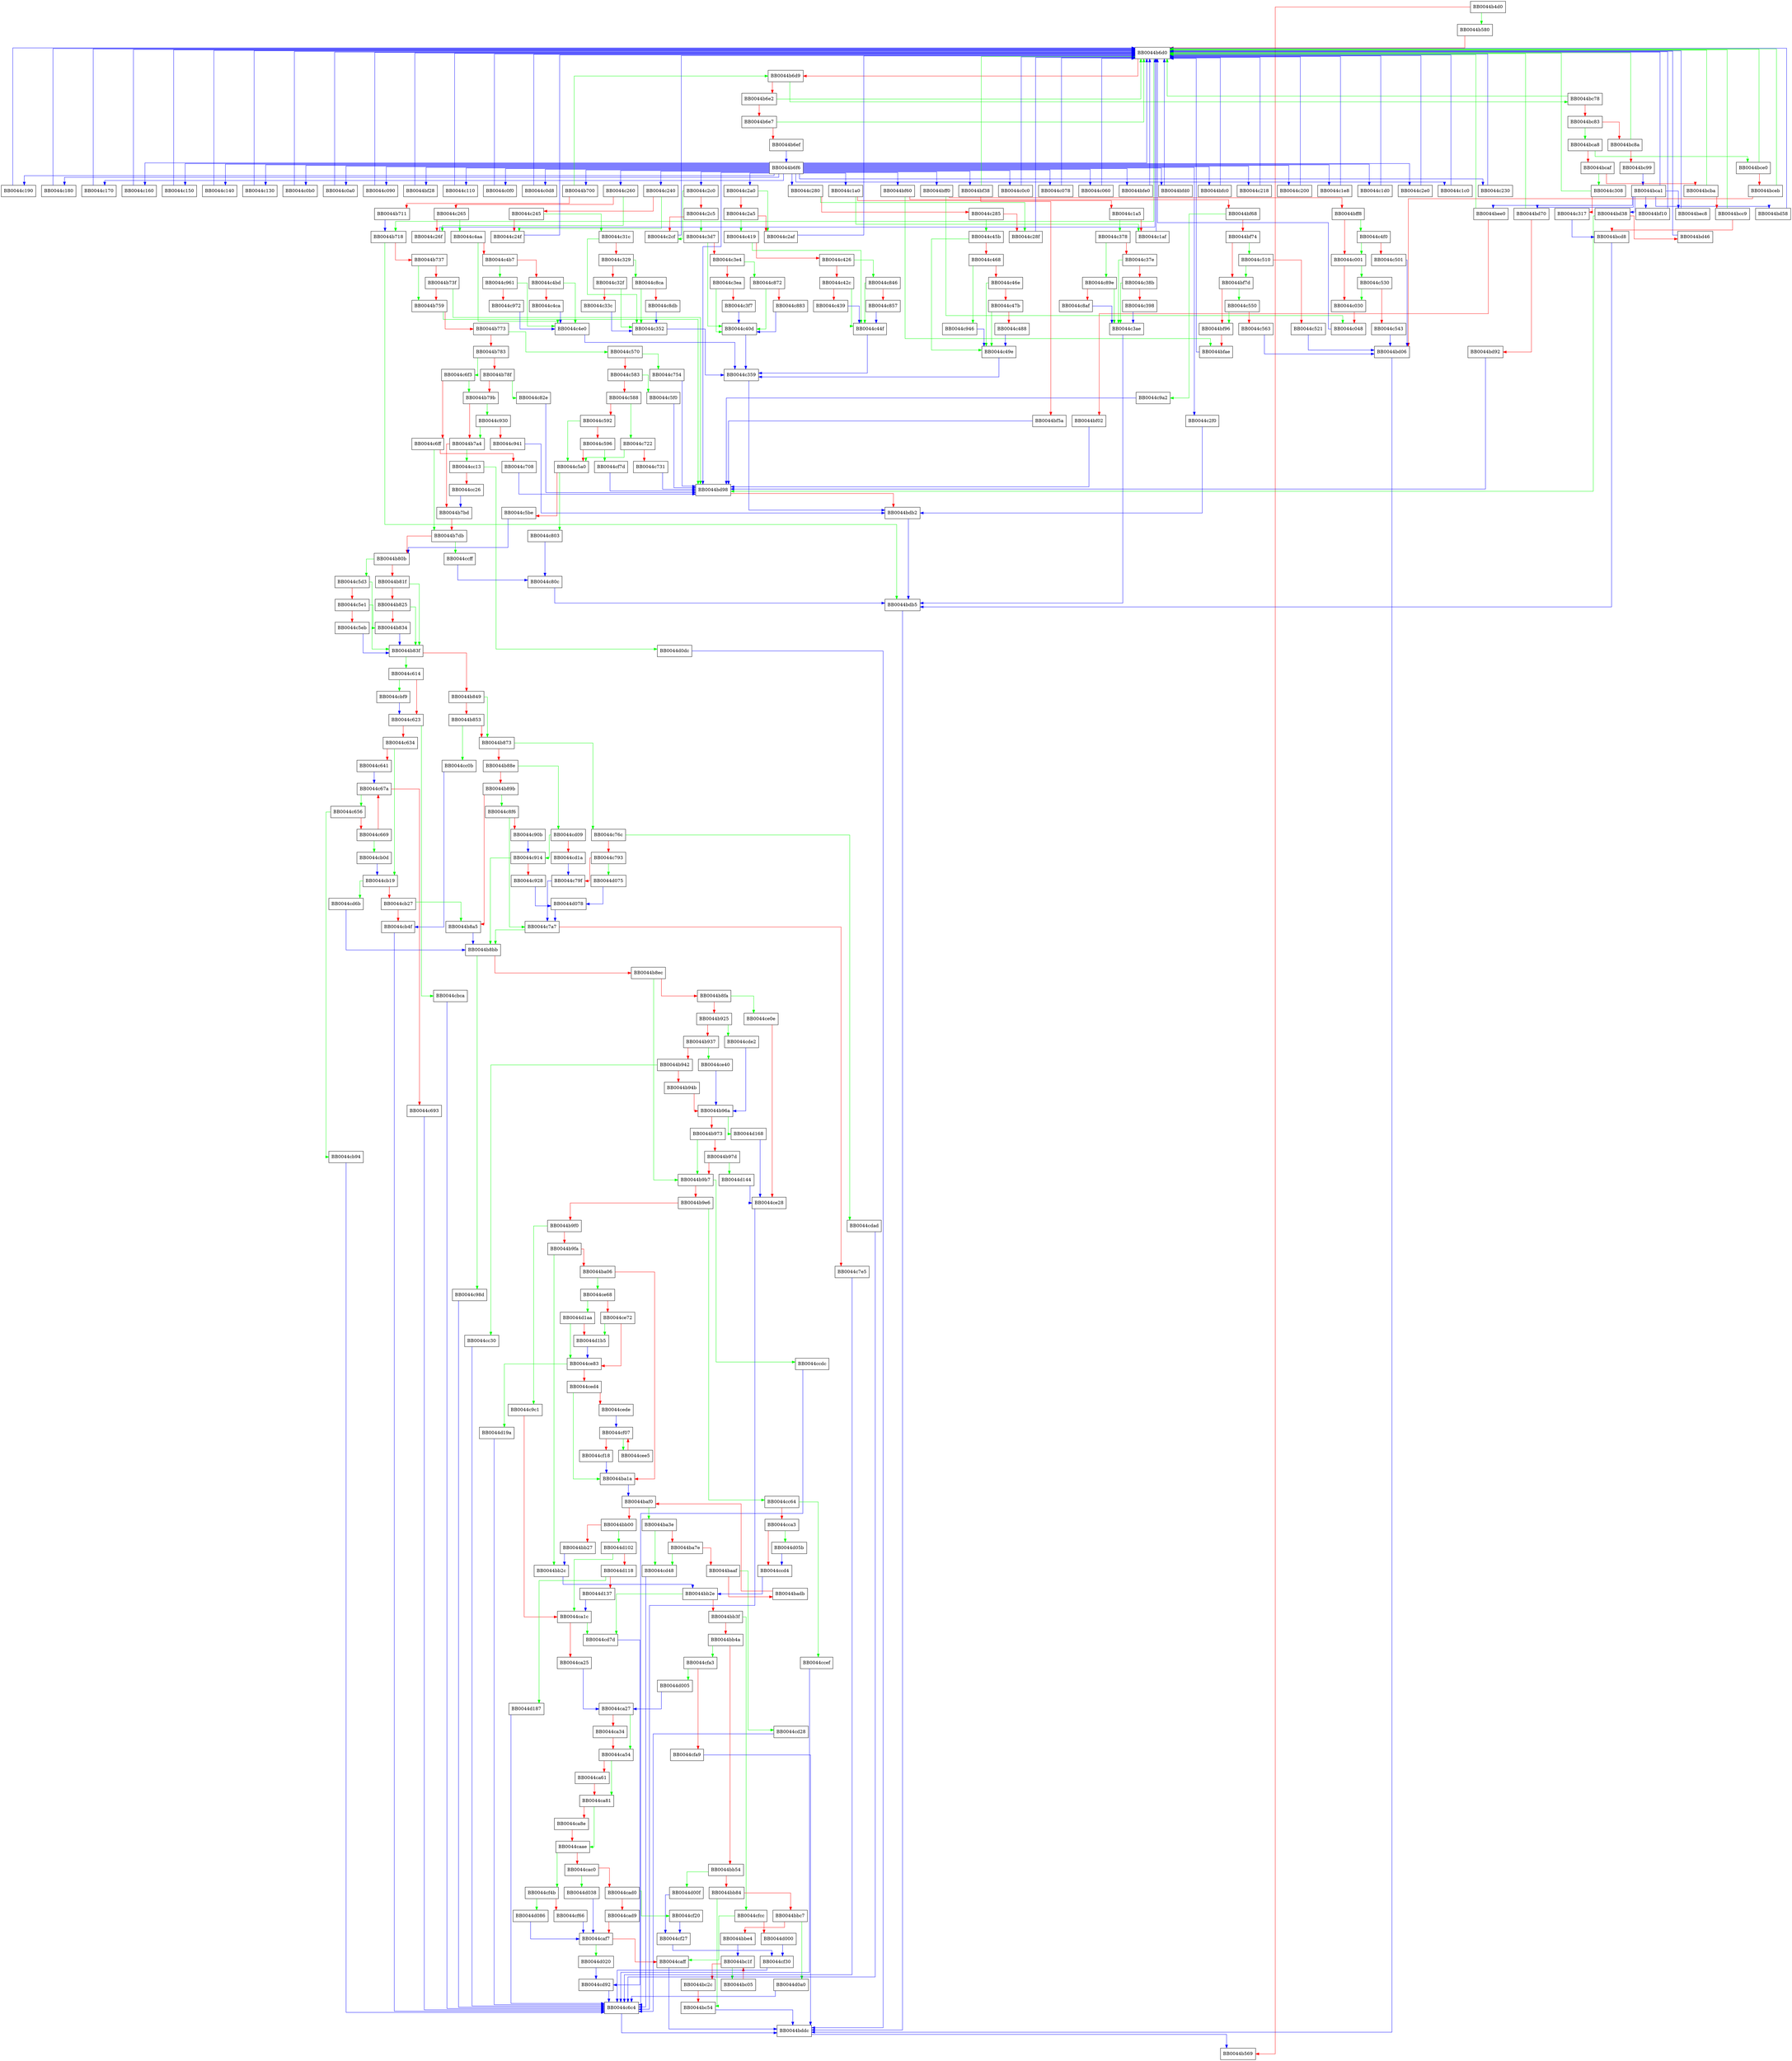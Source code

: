 digraph smime_main {
  node [shape="box"];
  graph [splines=ortho];
  BB0044b4d0 -> BB0044b580 [color="green"];
  BB0044b4d0 -> BB0044b569 [color="red"];
  BB0044b580 -> BB0044b6d0 [color="red"];
  BB0044b6d0 -> BB0044b718 [color="green"];
  BB0044b6d0 -> BB0044b6d9 [color="red"];
  BB0044b6d9 -> BB0044bc78 [color="green"];
  BB0044b6d9 -> BB0044b6e2 [color="red"];
  BB0044b6e2 -> BB0044b6d0 [color="green"];
  BB0044b6e2 -> BB0044b6e7 [color="red"];
  BB0044b6e7 -> BB0044b6d0 [color="green"];
  BB0044b6e7 -> BB0044b6ef [color="red"];
  BB0044b6ef -> BB0044b6f6 [color="blue"];
  BB0044b6f6 -> BB0044bd98 [color="blue"];
  BB0044b6f6 -> BB0044b6d0 [color="blue"];
  BB0044b6f6 -> BB0044c2f0 [color="blue"];
  BB0044b6f6 -> BB0044c2c0 [color="blue"];
  BB0044b6f6 -> BB0044c2a0 [color="blue"];
  BB0044b6f6 -> BB0044c280 [color="blue"];
  BB0044b6f6 -> BB0044c260 [color="blue"];
  BB0044b6f6 -> BB0044c240 [color="blue"];
  BB0044b6f6 -> BB0044c1a0 [color="blue"];
  BB0044b6f6 -> BB0044c190 [color="blue"];
  BB0044b6f6 -> BB0044c180 [color="blue"];
  BB0044b6f6 -> BB0044c170 [color="blue"];
  BB0044b6f6 -> BB0044c160 [color="blue"];
  BB0044b6f6 -> BB0044c150 [color="blue"];
  BB0044b6f6 -> BB0044c140 [color="blue"];
  BB0044b6f6 -> BB0044c130 [color="blue"];
  BB0044b6f6 -> BB0044c0b0 [color="blue"];
  BB0044b6f6 -> BB0044c0a0 [color="blue"];
  BB0044b6f6 -> BB0044c090 [color="blue"];
  BB0044b6f6 -> BB0044b700 [color="blue"];
  BB0044b6f6 -> BB0044bf28 [color="blue"];
  BB0044b6f6 -> BB0044c110 [color="blue"];
  BB0044b6f6 -> BB0044c0f0 [color="blue"];
  BB0044b6f6 -> BB0044c0d8 [color="blue"];
  BB0044b6f6 -> BB0044c0c0 [color="blue"];
  BB0044b6f6 -> BB0044c078 [color="blue"];
  BB0044b6f6 -> BB0044c060 [color="blue"];
  BB0044b6f6 -> BB0044bff0 [color="blue"];
  BB0044b6f6 -> BB0044bfe0 [color="blue"];
  BB0044b6f6 -> BB0044bfd0 [color="blue"];
  BB0044b6f6 -> BB0044bfc0 [color="blue"];
  BB0044b6f6 -> BB0044bf60 [color="blue"];
  BB0044b6f6 -> BB0044bf38 [color="blue"];
  BB0044b6f6 -> BB0044c218 [color="blue"];
  BB0044b6f6 -> BB0044c200 [color="blue"];
  BB0044b6f6 -> BB0044c1e8 [color="blue"];
  BB0044b6f6 -> BB0044c1d0 [color="blue"];
  BB0044b6f6 -> BB0044c2e0 [color="blue"];
  BB0044b6f6 -> BB0044c1c0 [color="blue"];
  BB0044b6f6 -> BB0044c230 [color="blue"];
  BB0044b700 -> BB0044b6d9 [color="green"];
  BB0044b700 -> BB0044b711 [color="red"];
  BB0044b711 -> BB0044b718 [color="blue"];
  BB0044b718 -> BB0044bdb5 [color="green"];
  BB0044b718 -> BB0044b737 [color="red"];
  BB0044b737 -> BB0044b759 [color="green"];
  BB0044b737 -> BB0044b73f [color="red"];
  BB0044b73f -> BB0044bd98 [color="green"];
  BB0044b73f -> BB0044b759 [color="red"];
  BB0044b759 -> BB0044bd98 [color="green"];
  BB0044b759 -> BB0044b773 [color="red"];
  BB0044b773 -> BB0044c570 [color="green"];
  BB0044b773 -> BB0044b783 [color="red"];
  BB0044b783 -> BB0044c6f3 [color="green"];
  BB0044b783 -> BB0044b78f [color="red"];
  BB0044b78f -> BB0044c82e [color="green"];
  BB0044b78f -> BB0044b79b [color="red"];
  BB0044b79b -> BB0044c930 [color="green"];
  BB0044b79b -> BB0044b7a4 [color="red"];
  BB0044b7a4 -> BB0044cc13 [color="green"];
  BB0044b7a4 -> BB0044b7bd [color="red"];
  BB0044b7bd -> BB0044b7db [color="red"];
  BB0044b7db -> BB0044ccff [color="green"];
  BB0044b7db -> BB0044b80b [color="red"];
  BB0044b80b -> BB0044c5d3 [color="green"];
  BB0044b80b -> BB0044b81f [color="red"];
  BB0044b81f -> BB0044b83f [color="green"];
  BB0044b81f -> BB0044b825 [color="red"];
  BB0044b825 -> BB0044b83f [color="green"];
  BB0044b825 -> BB0044b834 [color="red"];
  BB0044b834 -> BB0044b83f [color="blue"];
  BB0044b83f -> BB0044c614 [color="green"];
  BB0044b83f -> BB0044b849 [color="red"];
  BB0044b849 -> BB0044b873 [color="green"];
  BB0044b849 -> BB0044b853 [color="red"];
  BB0044b853 -> BB0044cc0b [color="green"];
  BB0044b853 -> BB0044b873 [color="red"];
  BB0044b873 -> BB0044c76c [color="green"];
  BB0044b873 -> BB0044b88e [color="red"];
  BB0044b88e -> BB0044cd09 [color="green"];
  BB0044b88e -> BB0044b89b [color="red"];
  BB0044b89b -> BB0044c8f6 [color="green"];
  BB0044b89b -> BB0044b8a5 [color="red"];
  BB0044b8a5 -> BB0044b8bb [color="blue"];
  BB0044b8bb -> BB0044c98d [color="green"];
  BB0044b8bb -> BB0044b8ec [color="red"];
  BB0044b8ec -> BB0044b9b7 [color="green"];
  BB0044b8ec -> BB0044b8fa [color="red"];
  BB0044b8fa -> BB0044ce0e [color="green"];
  BB0044b8fa -> BB0044b925 [color="red"];
  BB0044b925 -> BB0044cde2 [color="green"];
  BB0044b925 -> BB0044b937 [color="red"];
  BB0044b937 -> BB0044ce40 [color="green"];
  BB0044b937 -> BB0044b942 [color="red"];
  BB0044b942 -> BB0044cc30 [color="green"];
  BB0044b942 -> BB0044b94b [color="red"];
  BB0044b94b -> BB0044b96a [color="red"];
  BB0044b96a -> BB0044d168 [color="green"];
  BB0044b96a -> BB0044b973 [color="red"];
  BB0044b973 -> BB0044b9b7 [color="green"];
  BB0044b973 -> BB0044b97d [color="red"];
  BB0044b97d -> BB0044d144 [color="green"];
  BB0044b97d -> BB0044b9b7 [color="red"];
  BB0044b9b7 -> BB0044ccdc [color="green"];
  BB0044b9b7 -> BB0044b9e6 [color="red"];
  BB0044b9e6 -> BB0044cc64 [color="green"];
  BB0044b9e6 -> BB0044b9f0 [color="red"];
  BB0044b9f0 -> BB0044c9c1 [color="green"];
  BB0044b9f0 -> BB0044b9fa [color="red"];
  BB0044b9fa -> BB0044bb2c [color="green"];
  BB0044b9fa -> BB0044ba06 [color="red"];
  BB0044ba06 -> BB0044ce68 [color="green"];
  BB0044ba06 -> BB0044ba1a [color="red"];
  BB0044ba1a -> BB0044baf0 [color="blue"];
  BB0044ba3e -> BB0044cd48 [color="green"];
  BB0044ba3e -> BB0044ba7e [color="red"];
  BB0044ba7e -> BB0044cd48 [color="green"];
  BB0044ba7e -> BB0044baaf [color="red"];
  BB0044baaf -> BB0044cd28 [color="green"];
  BB0044baaf -> BB0044badb [color="red"];
  BB0044badb -> BB0044baf0 [color="red"];
  BB0044baf0 -> BB0044ba3e [color="green"];
  BB0044baf0 -> BB0044bb00 [color="red"];
  BB0044bb00 -> BB0044d102 [color="green"];
  BB0044bb00 -> BB0044bb27 [color="red"];
  BB0044bb27 -> BB0044bb2c [color="blue"];
  BB0044bb2c -> BB0044bb2e [color="blue"];
  BB0044bb2e -> BB0044cd7d [color="green"];
  BB0044bb2e -> BB0044bb3f [color="red"];
  BB0044bb3f -> BB0044cfcc [color="green"];
  BB0044bb3f -> BB0044bb4a [color="red"];
  BB0044bb4a -> BB0044cfa3 [color="green"];
  BB0044bb4a -> BB0044bb54 [color="red"];
  BB0044bb54 -> BB0044d00f [color="green"];
  BB0044bb54 -> BB0044bb84 [color="red"];
  BB0044bb84 -> BB0044bc54 [color="green"];
  BB0044bb84 -> BB0044bbc7 [color="red"];
  BB0044bbc7 -> BB0044d0a0 [color="green"];
  BB0044bbc7 -> BB0044bbe4 [color="red"];
  BB0044bbe4 -> BB0044bc1f [color="blue"];
  BB0044bc05 -> BB0044bc1f [color="red"];
  BB0044bc1f -> BB0044bc05 [color="green"];
  BB0044bc1f -> BB0044bc2c [color="red"];
  BB0044bc2c -> BB0044bc54 [color="red"];
  BB0044bc54 -> BB0044bddc [color="blue"];
  BB0044bc78 -> BB0044b6d0 [color="green"];
  BB0044bc78 -> BB0044bc83 [color="red"];
  BB0044bc83 -> BB0044bca8 [color="green"];
  BB0044bc83 -> BB0044bc8a [color="red"];
  BB0044bc8a -> BB0044b6d0 [color="green"];
  BB0044bc8a -> BB0044bc99 [color="red"];
  BB0044bc99 -> BB0044bca1 [color="blue"];
  BB0044bca1 -> BB0044bd38 [color="blue"];
  BB0044bca1 -> BB0044b6d0 [color="blue"];
  BB0044bca1 -> BB0044bf10 [color="blue"];
  BB0044bca1 -> BB0044bee0 [color="blue"];
  BB0044bca1 -> BB0044bec8 [color="blue"];
  BB0044bca1 -> BB0044bd70 [color="blue"];
  BB0044bca1 -> BB0044bd58 [color="blue"];
  BB0044bca8 -> BB0044bce0 [color="green"];
  BB0044bca8 -> BB0044bcaf [color="red"];
  BB0044bcaf -> BB0044c308 [color="green"];
  BB0044bcaf -> BB0044bcba [color="red"];
  BB0044bcba -> BB0044b6d0 [color="green"];
  BB0044bcba -> BB0044bcc9 [color="red"];
  BB0044bcc9 -> BB0044b6d0 [color="green"];
  BB0044bcc9 -> BB0044bcd8 [color="red"];
  BB0044bcd8 -> BB0044bdb5 [color="blue"];
  BB0044bce0 -> BB0044b6d0 [color="green"];
  BB0044bce0 -> BB0044bceb [color="red"];
  BB0044bceb -> BB0044b6d0 [color="green"];
  BB0044bceb -> BB0044bd06 [color="red"];
  BB0044bd06 -> BB0044bddc [color="blue"];
  BB0044bd38 -> BB0044bd98 [color="green"];
  BB0044bd38 -> BB0044bd46 [color="red"];
  BB0044bd46 -> BB0044b6d0 [color="blue"];
  BB0044bd58 -> BB0044b6d0 [color="blue"];
  BB0044bd70 -> BB0044b6d0 [color="green"];
  BB0044bd70 -> BB0044bd92 [color="red"];
  BB0044bd92 -> BB0044bd98 [color="blue"];
  BB0044bd98 -> BB0044bdb2 [color="red"];
  BB0044bdb2 -> BB0044bdb5 [color="blue"];
  BB0044bdb5 -> BB0044bddc [color="blue"];
  BB0044bddc -> BB0044b569 [color="blue"];
  BB0044bec8 -> BB0044b6d0 [color="blue"];
  BB0044bee0 -> BB0044b6d0 [color="green"];
  BB0044bee0 -> BB0044bf02 [color="red"];
  BB0044bf02 -> BB0044bd98 [color="blue"];
  BB0044bf10 -> BB0044b6d0 [color="blue"];
  BB0044bf28 -> BB0044b6d0 [color="blue"];
  BB0044bf38 -> BB0044b6d0 [color="green"];
  BB0044bf38 -> BB0044bf5a [color="red"];
  BB0044bf5a -> BB0044bd98 [color="blue"];
  BB0044bf60 -> BB0044bfae [color="green"];
  BB0044bf60 -> BB0044bf68 [color="red"];
  BB0044bf68 -> BB0044c9a2 [color="green"];
  BB0044bf68 -> BB0044bf74 [color="red"];
  BB0044bf74 -> BB0044c510 [color="green"];
  BB0044bf74 -> BB0044bf7d [color="red"];
  BB0044bf7d -> BB0044c550 [color="green"];
  BB0044bf7d -> BB0044bf96 [color="red"];
  BB0044bf96 -> BB0044bfae [color="red"];
  BB0044bfae -> BB0044b6d0 [color="blue"];
  BB0044bfc0 -> BB0044b6d0 [color="blue"];
  BB0044bfd0 -> BB0044b6d0 [color="blue"];
  BB0044bfe0 -> BB0044b6d0 [color="blue"];
  BB0044bff0 -> BB0044c048 [color="green"];
  BB0044bff0 -> BB0044bff8 [color="red"];
  BB0044bff8 -> BB0044c4f0 [color="green"];
  BB0044bff8 -> BB0044c001 [color="red"];
  BB0044c001 -> BB0044c530 [color="green"];
  BB0044c001 -> BB0044c030 [color="red"];
  BB0044c030 -> BB0044c048 [color="red"];
  BB0044c048 -> BB0044b6d0 [color="blue"];
  BB0044c060 -> BB0044b6d0 [color="blue"];
  BB0044c078 -> BB0044b6d0 [color="blue"];
  BB0044c090 -> BB0044b6d0 [color="blue"];
  BB0044c0a0 -> BB0044b6d0 [color="blue"];
  BB0044c0b0 -> BB0044b6d0 [color="blue"];
  BB0044c0c0 -> BB0044b6d0 [color="blue"];
  BB0044c0d8 -> BB0044b6d0 [color="blue"];
  BB0044c0f0 -> BB0044b6d0 [color="blue"];
  BB0044c110 -> BB0044b6d0 [color="blue"];
  BB0044c130 -> BB0044b6d0 [color="blue"];
  BB0044c140 -> BB0044b6d0 [color="blue"];
  BB0044c150 -> BB0044b6d0 [color="blue"];
  BB0044c160 -> BB0044b6d0 [color="blue"];
  BB0044c170 -> BB0044b6d0 [color="blue"];
  BB0044c180 -> BB0044b6d0 [color="blue"];
  BB0044c190 -> BB0044b6d0 [color="blue"];
  BB0044c1a0 -> BB0044c1af [color="green"];
  BB0044c1a0 -> BB0044c1a5 [color="red"];
  BB0044c1a5 -> BB0044c378 [color="green"];
  BB0044c1a5 -> BB0044c1af [color="red"];
  BB0044c1af -> BB0044b6d0 [color="blue"];
  BB0044c1c0 -> BB0044b6d0 [color="blue"];
  BB0044c1d0 -> BB0044b6d0 [color="blue"];
  BB0044c1e8 -> BB0044b6d0 [color="blue"];
  BB0044c200 -> BB0044b6d0 [color="blue"];
  BB0044c218 -> BB0044b6d0 [color="blue"];
  BB0044c230 -> BB0044b6d0 [color="blue"];
  BB0044c240 -> BB0044c24f [color="green"];
  BB0044c240 -> BB0044c245 [color="red"];
  BB0044c245 -> BB0044c31c [color="green"];
  BB0044c245 -> BB0044c24f [color="red"];
  BB0044c24f -> BB0044b6d0 [color="blue"];
  BB0044c260 -> BB0044c26f [color="green"];
  BB0044c260 -> BB0044c265 [color="red"];
  BB0044c265 -> BB0044c4aa [color="green"];
  BB0044c265 -> BB0044c26f [color="red"];
  BB0044c26f -> BB0044b6d0 [color="blue"];
  BB0044c280 -> BB0044c28f [color="green"];
  BB0044c280 -> BB0044c285 [color="red"];
  BB0044c285 -> BB0044c45b [color="green"];
  BB0044c285 -> BB0044c28f [color="red"];
  BB0044c28f -> BB0044b6d0 [color="blue"];
  BB0044c2a0 -> BB0044c2af [color="green"];
  BB0044c2a0 -> BB0044c2a5 [color="red"];
  BB0044c2a5 -> BB0044c419 [color="green"];
  BB0044c2a5 -> BB0044c2af [color="red"];
  BB0044c2af -> BB0044b6d0 [color="blue"];
  BB0044c2c0 -> BB0044c2cf [color="green"];
  BB0044c2c0 -> BB0044c2c5 [color="red"];
  BB0044c2c5 -> BB0044c3d7 [color="green"];
  BB0044c2c5 -> BB0044c2cf [color="red"];
  BB0044c2cf -> BB0044b6d0 [color="blue"];
  BB0044c2e0 -> BB0044b6d0 [color="blue"];
  BB0044c2f0 -> BB0044bdb2 [color="blue"];
  BB0044c308 -> BB0044b6d0 [color="green"];
  BB0044c308 -> BB0044c317 [color="red"];
  BB0044c317 -> BB0044bcd8 [color="blue"];
  BB0044c31c -> BB0044c352 [color="green"];
  BB0044c31c -> BB0044c329 [color="red"];
  BB0044c329 -> BB0044c8ca [color="green"];
  BB0044c329 -> BB0044c32f [color="red"];
  BB0044c32f -> BB0044c352 [color="green"];
  BB0044c32f -> BB0044c33c [color="red"];
  BB0044c33c -> BB0044c352 [color="blue"];
  BB0044c352 -> BB0044c359 [color="blue"];
  BB0044c359 -> BB0044bdb2 [color="blue"];
  BB0044c378 -> BB0044c89e [color="green"];
  BB0044c378 -> BB0044c37e [color="red"];
  BB0044c37e -> BB0044c3ae [color="green"];
  BB0044c37e -> BB0044c38b [color="red"];
  BB0044c38b -> BB0044c3ae [color="green"];
  BB0044c38b -> BB0044c398 [color="red"];
  BB0044c398 -> BB0044c3ae [color="blue"];
  BB0044c3ae -> BB0044bdb5 [color="blue"];
  BB0044c3d7 -> BB0044c40d [color="green"];
  BB0044c3d7 -> BB0044c3e4 [color="red"];
  BB0044c3e4 -> BB0044c872 [color="green"];
  BB0044c3e4 -> BB0044c3ea [color="red"];
  BB0044c3ea -> BB0044c40d [color="green"];
  BB0044c3ea -> BB0044c3f7 [color="red"];
  BB0044c3f7 -> BB0044c40d [color="blue"];
  BB0044c40d -> BB0044c359 [color="blue"];
  BB0044c419 -> BB0044c44f [color="green"];
  BB0044c419 -> BB0044c426 [color="red"];
  BB0044c426 -> BB0044c846 [color="green"];
  BB0044c426 -> BB0044c42c [color="red"];
  BB0044c42c -> BB0044c44f [color="green"];
  BB0044c42c -> BB0044c439 [color="red"];
  BB0044c439 -> BB0044c44f [color="blue"];
  BB0044c44f -> BB0044c359 [color="blue"];
  BB0044c45b -> BB0044c49e [color="green"];
  BB0044c45b -> BB0044c468 [color="red"];
  BB0044c468 -> BB0044c946 [color="green"];
  BB0044c468 -> BB0044c46e [color="red"];
  BB0044c46e -> BB0044c49e [color="green"];
  BB0044c46e -> BB0044c47b [color="red"];
  BB0044c47b -> BB0044c49e [color="green"];
  BB0044c47b -> BB0044c488 [color="red"];
  BB0044c488 -> BB0044c49e [color="blue"];
  BB0044c49e -> BB0044c359 [color="blue"];
  BB0044c4aa -> BB0044c4e0 [color="green"];
  BB0044c4aa -> BB0044c4b7 [color="red"];
  BB0044c4b7 -> BB0044c961 [color="green"];
  BB0044c4b7 -> BB0044c4bd [color="red"];
  BB0044c4bd -> BB0044c4e0 [color="green"];
  BB0044c4bd -> BB0044c4ca [color="red"];
  BB0044c4ca -> BB0044c4e0 [color="blue"];
  BB0044c4e0 -> BB0044c359 [color="blue"];
  BB0044c4f0 -> BB0044c001 [color="green"];
  BB0044c4f0 -> BB0044c501 [color="red"];
  BB0044c501 -> BB0044bd06 [color="blue"];
  BB0044c510 -> BB0044bf7d [color="green"];
  BB0044c510 -> BB0044c521 [color="red"];
  BB0044c521 -> BB0044bd06 [color="blue"];
  BB0044c530 -> BB0044c030 [color="green"];
  BB0044c530 -> BB0044c543 [color="red"];
  BB0044c543 -> BB0044bd06 [color="blue"];
  BB0044c550 -> BB0044bf96 [color="green"];
  BB0044c550 -> BB0044c563 [color="red"];
  BB0044c563 -> BB0044bd06 [color="blue"];
  BB0044c570 -> BB0044c754 [color="green"];
  BB0044c570 -> BB0044c583 [color="red"];
  BB0044c583 -> BB0044c5f0 [color="green"];
  BB0044c583 -> BB0044c588 [color="red"];
  BB0044c588 -> BB0044c722 [color="green"];
  BB0044c588 -> BB0044c592 [color="red"];
  BB0044c592 -> BB0044c5a0 [color="green"];
  BB0044c592 -> BB0044c596 [color="red"];
  BB0044c596 -> BB0044cf7d [color="green"];
  BB0044c596 -> BB0044c5a0 [color="red"];
  BB0044c5a0 -> BB0044c803 [color="green"];
  BB0044c5a0 -> BB0044c5be [color="red"];
  BB0044c5be -> BB0044b80b [color="blue"];
  BB0044c5d3 -> BB0044b83f [color="green"];
  BB0044c5d3 -> BB0044c5e1 [color="red"];
  BB0044c5e1 -> BB0044b834 [color="green"];
  BB0044c5e1 -> BB0044c5eb [color="red"];
  BB0044c5eb -> BB0044b83f [color="blue"];
  BB0044c5f0 -> BB0044bd98 [color="blue"];
  BB0044c614 -> BB0044cbf9 [color="green"];
  BB0044c614 -> BB0044c623 [color="red"];
  BB0044c623 -> BB0044cbca [color="green"];
  BB0044c623 -> BB0044c634 [color="red"];
  BB0044c634 -> BB0044cb19 [color="green"];
  BB0044c634 -> BB0044c641 [color="red"];
  BB0044c641 -> BB0044c67a [color="blue"];
  BB0044c656 -> BB0044cb94 [color="green"];
  BB0044c656 -> BB0044c669 [color="red"];
  BB0044c669 -> BB0044cb0d [color="green"];
  BB0044c669 -> BB0044c67a [color="red"];
  BB0044c67a -> BB0044c656 [color="green"];
  BB0044c67a -> BB0044c693 [color="red"];
  BB0044c693 -> BB0044c6c4 [color="blue"];
  BB0044c6c4 -> BB0044bddc [color="blue"];
  BB0044c6f3 -> BB0044b79b [color="green"];
  BB0044c6f3 -> BB0044c6ff [color="red"];
  BB0044c6ff -> BB0044b7db [color="green"];
  BB0044c6ff -> BB0044c708 [color="red"];
  BB0044c708 -> BB0044bd98 [color="blue"];
  BB0044c722 -> BB0044c5a0 [color="green"];
  BB0044c722 -> BB0044c731 [color="red"];
  BB0044c731 -> BB0044bd98 [color="blue"];
  BB0044c754 -> BB0044bd98 [color="blue"];
  BB0044c76c -> BB0044cdad [color="green"];
  BB0044c76c -> BB0044c793 [color="red"];
  BB0044c793 -> BB0044d075 [color="green"];
  BB0044c793 -> BB0044c79f [color="red"];
  BB0044c79f -> BB0044c7a7 [color="blue"];
  BB0044c7a7 -> BB0044b8bb [color="green"];
  BB0044c7a7 -> BB0044c7e5 [color="red"];
  BB0044c7e5 -> BB0044c6c4 [color="blue"];
  BB0044c803 -> BB0044c80c [color="blue"];
  BB0044c80c -> BB0044bdb5 [color="blue"];
  BB0044c82e -> BB0044bd98 [color="blue"];
  BB0044c846 -> BB0044c44f [color="green"];
  BB0044c846 -> BB0044c857 [color="red"];
  BB0044c857 -> BB0044c44f [color="blue"];
  BB0044c872 -> BB0044c40d [color="green"];
  BB0044c872 -> BB0044c883 [color="red"];
  BB0044c883 -> BB0044c40d [color="blue"];
  BB0044c89e -> BB0044c3ae [color="green"];
  BB0044c89e -> BB0044c8af [color="red"];
  BB0044c8af -> BB0044c3ae [color="blue"];
  BB0044c8ca -> BB0044c352 [color="green"];
  BB0044c8ca -> BB0044c8db [color="red"];
  BB0044c8db -> BB0044c352 [color="blue"];
  BB0044c8f6 -> BB0044c7a7 [color="green"];
  BB0044c8f6 -> BB0044c90b [color="red"];
  BB0044c90b -> BB0044c914 [color="blue"];
  BB0044c914 -> BB0044b8bb [color="green"];
  BB0044c914 -> BB0044c928 [color="red"];
  BB0044c928 -> BB0044d078 [color="blue"];
  BB0044c930 -> BB0044b7a4 [color="green"];
  BB0044c930 -> BB0044c941 [color="red"];
  BB0044c941 -> BB0044bdb2 [color="blue"];
  BB0044c946 -> BB0044c49e [color="blue"];
  BB0044c961 -> BB0044c4e0 [color="green"];
  BB0044c961 -> BB0044c972 [color="red"];
  BB0044c972 -> BB0044c4e0 [color="blue"];
  BB0044c98d -> BB0044c6c4 [color="blue"];
  BB0044c9a2 -> BB0044bd98 [color="blue"];
  BB0044c9c1 -> BB0044ca1c [color="red"];
  BB0044ca1c -> BB0044cd7d [color="green"];
  BB0044ca1c -> BB0044ca25 [color="red"];
  BB0044ca25 -> BB0044ca27 [color="blue"];
  BB0044ca27 -> BB0044ca54 [color="green"];
  BB0044ca27 -> BB0044ca34 [color="red"];
  BB0044ca34 -> BB0044ca54 [color="red"];
  BB0044ca54 -> BB0044ca81 [color="green"];
  BB0044ca54 -> BB0044ca61 [color="red"];
  BB0044ca61 -> BB0044ca81 [color="red"];
  BB0044ca81 -> BB0044caae [color="green"];
  BB0044ca81 -> BB0044ca8e [color="red"];
  BB0044ca8e -> BB0044caae [color="red"];
  BB0044caae -> BB0044cf4b [color="green"];
  BB0044caae -> BB0044cac0 [color="red"];
  BB0044cac0 -> BB0044d038 [color="green"];
  BB0044cac0 -> BB0044cad0 [color="red"];
  BB0044cad0 -> BB0044cf20 [color="green"];
  BB0044cad0 -> BB0044cad9 [color="red"];
  BB0044cad9 -> BB0044caf7 [color="red"];
  BB0044caf7 -> BB0044d020 [color="green"];
  BB0044caf7 -> BB0044caff [color="red"];
  BB0044caff -> BB0044bddc [color="blue"];
  BB0044cb0d -> BB0044cb19 [color="blue"];
  BB0044cb19 -> BB0044cd6b [color="green"];
  BB0044cb19 -> BB0044cb27 [color="red"];
  BB0044cb27 -> BB0044b8a5 [color="green"];
  BB0044cb27 -> BB0044cb4f [color="red"];
  BB0044cb4f -> BB0044c6c4 [color="blue"];
  BB0044cb94 -> BB0044c6c4 [color="blue"];
  BB0044cbca -> BB0044c6c4 [color="blue"];
  BB0044cbf9 -> BB0044c623 [color="blue"];
  BB0044cc0b -> BB0044cb4f [color="blue"];
  BB0044cc13 -> BB0044d0dc [color="green"];
  BB0044cc13 -> BB0044cc26 [color="red"];
  BB0044cc26 -> BB0044b7bd [color="blue"];
  BB0044cc30 -> BB0044c6c4 [color="blue"];
  BB0044cc64 -> BB0044ccef [color="green"];
  BB0044cc64 -> BB0044cca3 [color="red"];
  BB0044cca3 -> BB0044d05b [color="green"];
  BB0044cca3 -> BB0044ccd4 [color="red"];
  BB0044ccd4 -> BB0044bb2e [color="blue"];
  BB0044ccdc -> BB0044c6c4 [color="blue"];
  BB0044ccef -> BB0044c6c4 [color="blue"];
  BB0044ccff -> BB0044c80c [color="blue"];
  BB0044cd09 -> BB0044c914 [color="green"];
  BB0044cd09 -> BB0044cd1a [color="red"];
  BB0044cd1a -> BB0044c79f [color="blue"];
  BB0044cd28 -> BB0044c6c4 [color="blue"];
  BB0044cd48 -> BB0044c6c4 [color="blue"];
  BB0044cd6b -> BB0044b8bb [color="blue"];
  BB0044cd7d -> BB0044cd92 [color="blue"];
  BB0044cd92 -> BB0044c6c4 [color="blue"];
  BB0044cdad -> BB0044c6c4 [color="blue"];
  BB0044cde2 -> BB0044b96a [color="blue"];
  BB0044ce0e -> BB0044ce28 [color="red"];
  BB0044ce28 -> BB0044c6c4 [color="blue"];
  BB0044ce40 -> BB0044b96a [color="blue"];
  BB0044ce68 -> BB0044d1aa [color="green"];
  BB0044ce68 -> BB0044ce72 [color="red"];
  BB0044ce72 -> BB0044d1b5 [color="green"];
  BB0044ce72 -> BB0044ce83 [color="red"];
  BB0044ce83 -> BB0044d19a [color="green"];
  BB0044ce83 -> BB0044ced4 [color="red"];
  BB0044ced4 -> BB0044ba1a [color="green"];
  BB0044ced4 -> BB0044cede [color="red"];
  BB0044cede -> BB0044cf07 [color="blue"];
  BB0044cee5 -> BB0044cf07 [color="red"];
  BB0044cf07 -> BB0044cee5 [color="green"];
  BB0044cf07 -> BB0044cf18 [color="red"];
  BB0044cf18 -> BB0044ba1a [color="blue"];
  BB0044cf20 -> BB0044cf27 [color="blue"];
  BB0044cf27 -> BB0044cf30 [color="blue"];
  BB0044cf30 -> BB0044c6c4 [color="blue"];
  BB0044cf4b -> BB0044d086 [color="green"];
  BB0044cf4b -> BB0044cf66 [color="red"];
  BB0044cf66 -> BB0044caf7 [color="blue"];
  BB0044cf7d -> BB0044bd98 [color="blue"];
  BB0044cfa3 -> BB0044d005 [color="green"];
  BB0044cfa3 -> BB0044cfa9 [color="red"];
  BB0044cfa9 -> BB0044bddc [color="blue"];
  BB0044cfcc -> BB0044caff [color="green"];
  BB0044cfcc -> BB0044d000 [color="red"];
  BB0044d000 -> BB0044cf30 [color="blue"];
  BB0044d005 -> BB0044ca27 [color="blue"];
  BB0044d00f -> BB0044cf27 [color="blue"];
  BB0044d020 -> BB0044cd92 [color="blue"];
  BB0044d038 -> BB0044caf7 [color="blue"];
  BB0044d05b -> BB0044ccd4 [color="blue"];
  BB0044d075 -> BB0044d078 [color="blue"];
  BB0044d078 -> BB0044c7a7 [color="blue"];
  BB0044d086 -> BB0044caf7 [color="blue"];
  BB0044d0a0 -> BB0044c6c4 [color="blue"];
  BB0044d0dc -> BB0044bddc [color="blue"];
  BB0044d102 -> BB0044ca1c [color="green"];
  BB0044d102 -> BB0044d118 [color="red"];
  BB0044d118 -> BB0044d187 [color="green"];
  BB0044d118 -> BB0044d137 [color="red"];
  BB0044d137 -> BB0044ca1c [color="blue"];
  BB0044d144 -> BB0044ce28 [color="blue"];
  BB0044d168 -> BB0044ce28 [color="blue"];
  BB0044d187 -> BB0044c6c4 [color="blue"];
  BB0044d19a -> BB0044c6c4 [color="blue"];
  BB0044d1aa -> BB0044ce83 [color="green"];
  BB0044d1aa -> BB0044d1b5 [color="red"];
  BB0044d1b5 -> BB0044ce83 [color="blue"];
}
